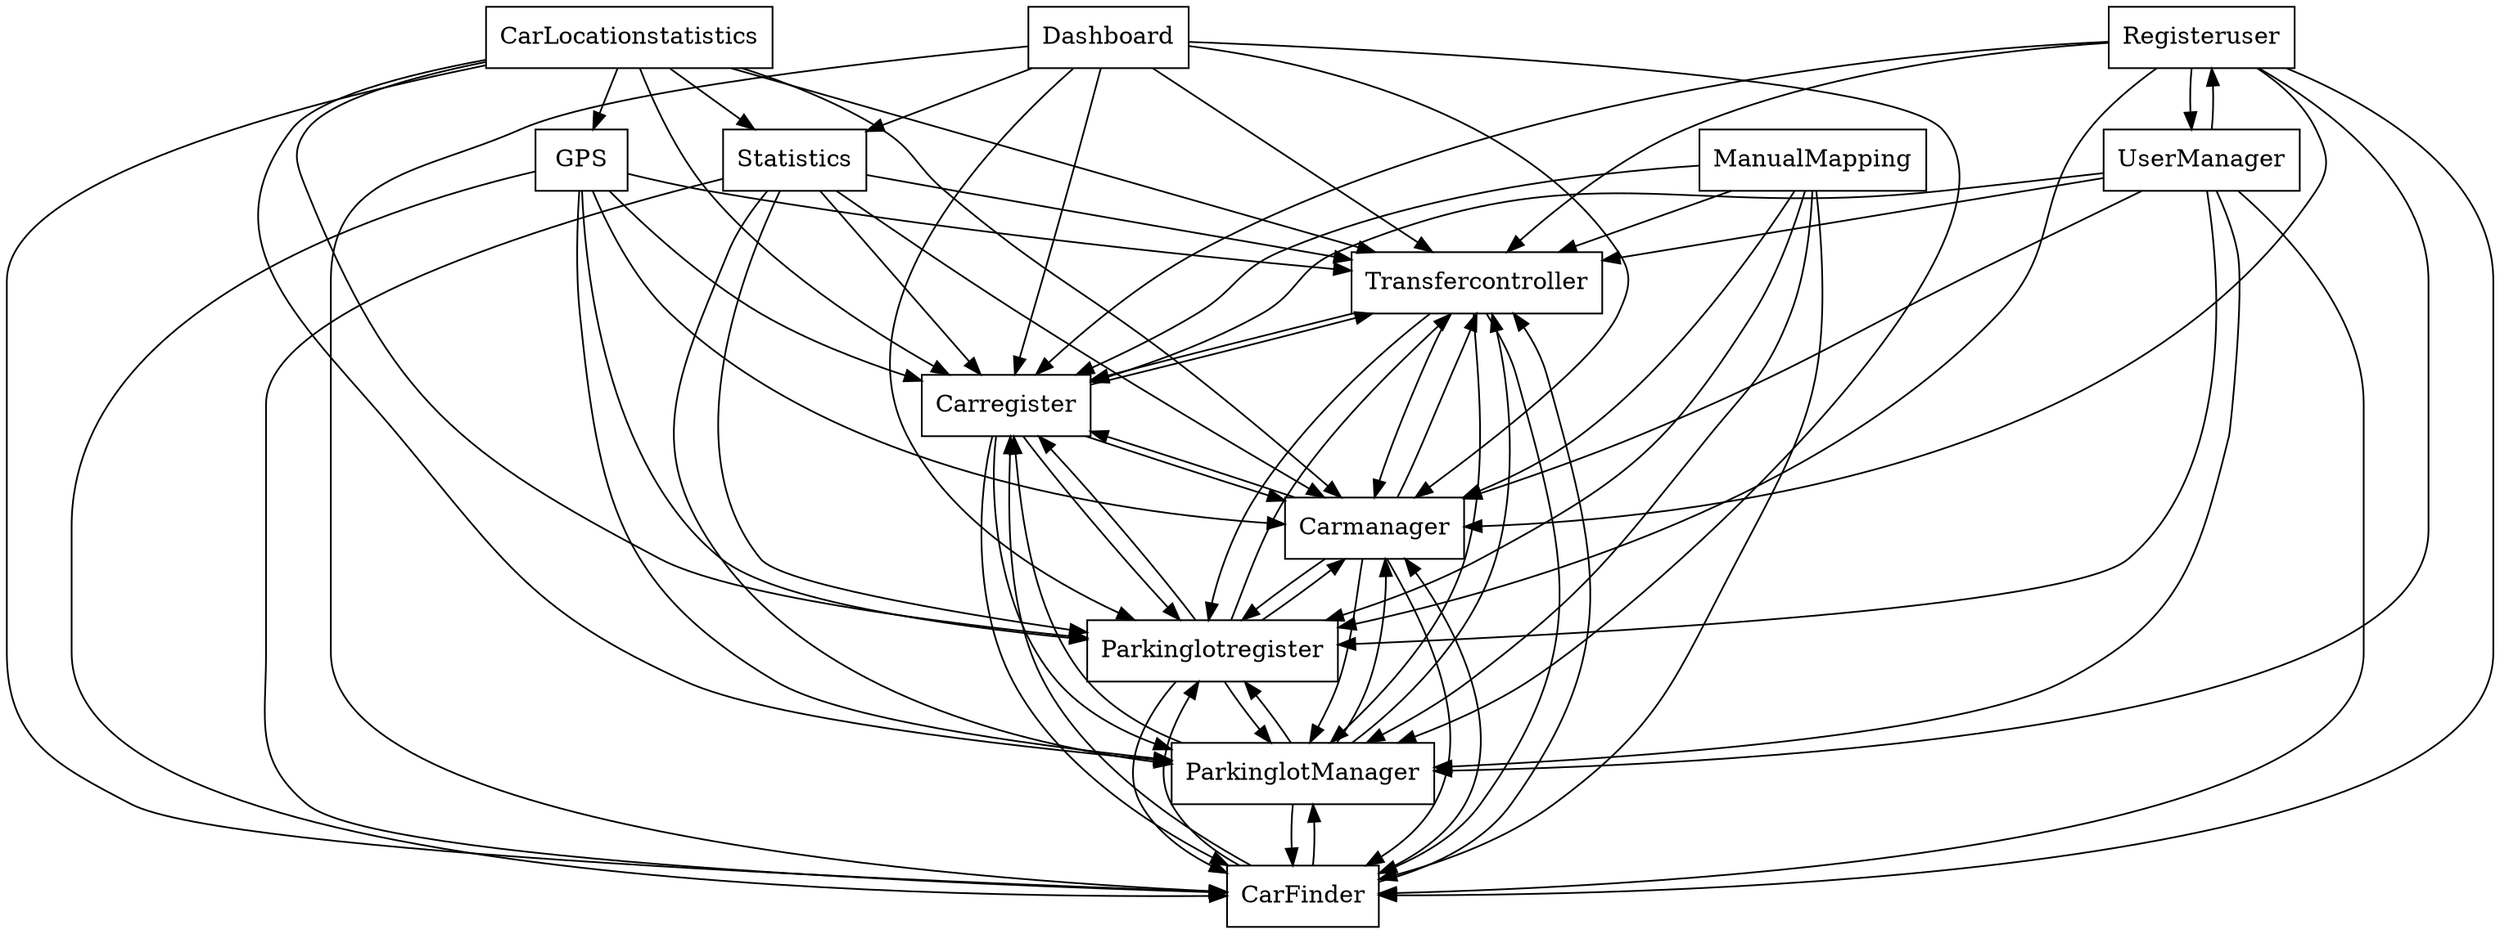 digraph{
graph [rankdir=TB];
node [shape=box];
edge [arrowhead=normal];
0[label="Transfercontroller",]
1[label="CarLocationstatistics",]
2[label="Statistics",]
3[label="Dashboard",]
4[label="Carregister",]
5[label="Registeruser",]
6[label="CarFinder",]
7[label="ParkinglotManager",]
8[label="GPS",]
9[label="Parkinglotregister",]
10[label="ManualMapping",]
11[label="Carmanager",]
12[label="UserManager",]
0->4[label="",]
0->6[label="",]
0->7[label="",]
0->9[label="",]
0->11[label="",]
1->0[label="",]
1->2[label="",]
1->4[label="",]
1->6[label="",]
1->7[label="",]
1->8[label="",]
1->9[label="",]
1->11[label="",]
2->0[label="",]
2->4[label="",]
2->6[label="",]
2->7[label="",]
2->9[label="",]
2->11[label="",]
3->0[label="",]
3->2[label="",]
3->4[label="",]
3->6[label="",]
3->7[label="",]
3->9[label="",]
3->11[label="",]
4->0[label="",]
4->6[label="",]
4->7[label="",]
4->9[label="",]
4->11[label="",]
5->0[label="",]
5->4[label="",]
5->6[label="",]
5->7[label="",]
5->9[label="",]
5->11[label="",]
5->12[label="",]
6->0[label="",]
6->4[label="",]
6->7[label="",]
6->9[label="",]
6->11[label="",]
7->0[label="",]
7->4[label="",]
7->6[label="",]
7->9[label="",]
7->11[label="",]
8->0[label="",]
8->4[label="",]
8->6[label="",]
8->7[label="",]
8->9[label="",]
8->11[label="",]
9->0[label="",]
9->4[label="",]
9->6[label="",]
9->7[label="",]
9->11[label="",]
10->0[label="",]
10->4[label="",]
10->6[label="",]
10->7[label="",]
10->9[label="",]
10->11[label="",]
11->0[label="",]
11->4[label="",]
11->6[label="",]
11->7[label="",]
11->9[label="",]
12->0[label="",]
12->4[label="",]
12->5[label="",]
12->6[label="",]
12->7[label="",]
12->9[label="",]
12->11[label="",]
}
